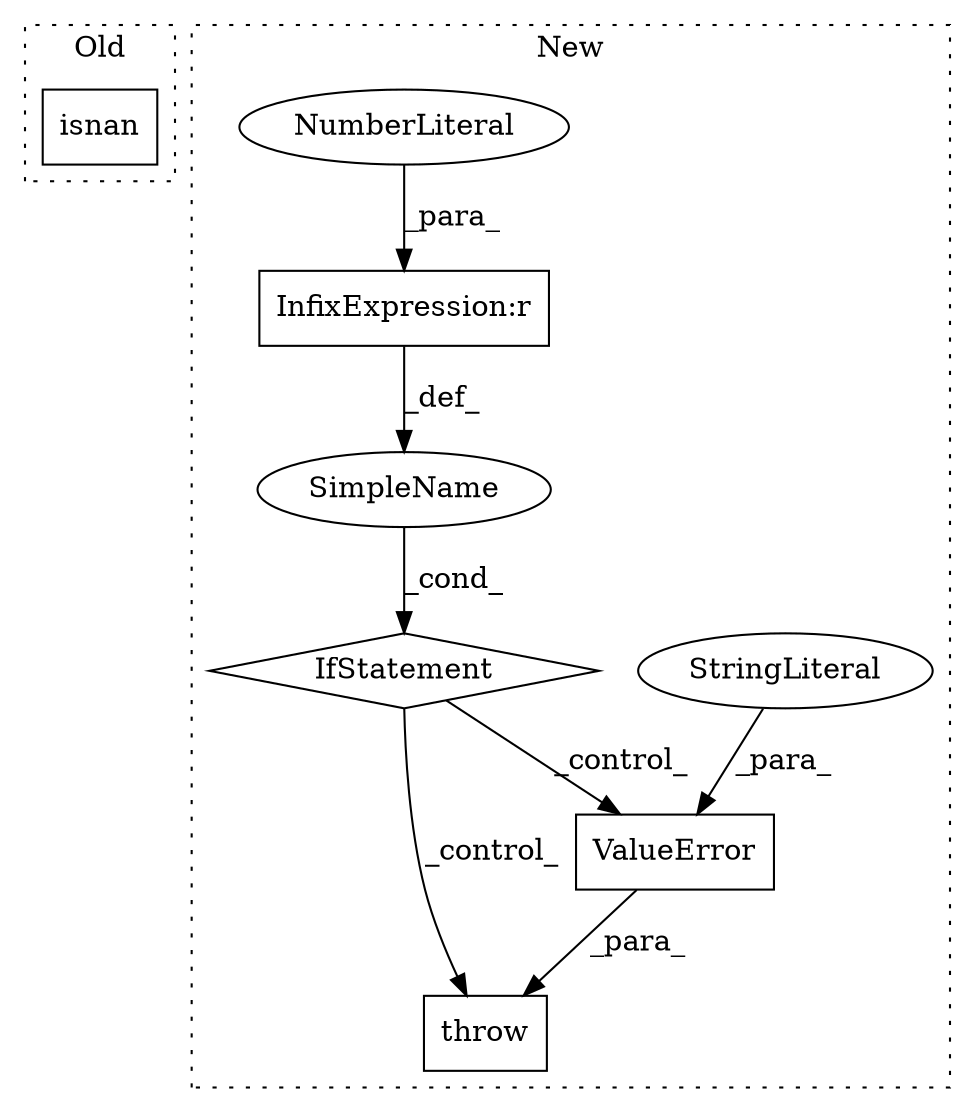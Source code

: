 digraph G {
subgraph cluster0 {
1 [label="isnan" a="32" s="183,192" l="6,1" shape="box"];
label = "Old";
style="dotted";
}
subgraph cluster1 {
2 [label="ValueError" a="32" s="473,517" l="11,1" shape="box"];
3 [label="IfStatement" a="25" s="245,262" l="4,2" shape="diamond"];
4 [label="SimpleName" a="42" s="" l="" shape="ellipse"];
5 [label="throw" a="53" s="467" l="6" shape="box"];
6 [label="StringLiteral" a="45" s="484" l="33" shape="ellipse"];
7 [label="InfixExpression:r" a="27" s="257" l="4" shape="box"];
8 [label="NumberLiteral" a="34" s="261" l="1" shape="ellipse"];
label = "New";
style="dotted";
}
2 -> 5 [label="_para_"];
3 -> 2 [label="_control_"];
3 -> 5 [label="_control_"];
4 -> 3 [label="_cond_"];
6 -> 2 [label="_para_"];
7 -> 4 [label="_def_"];
8 -> 7 [label="_para_"];
}